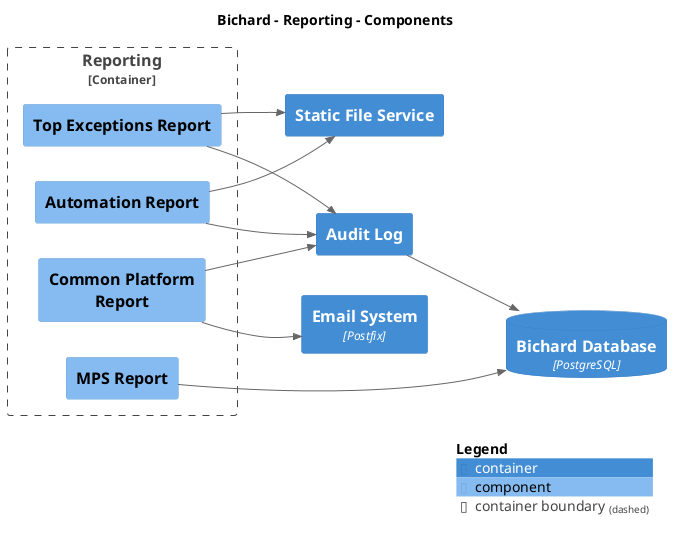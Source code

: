 @startuml
set separator none
title Bichard - Reporting - Components

left to right direction

!include <C4/C4>
!include <C4/C4_Context>
!include <C4/C4_Container>
!include <C4/C4_Component>

ContainerDb(Bichard.BichardDatabase, "Bichard Database", $techn="PostgreSQL", $descr="", $tags="", $link="")
Container(Bichard.EmailSystem, "Email System", $techn="Postfix", $descr="", $tags="", $link="")
Container(Bichard.AuditLog, "Audit Log", $techn="", $descr="", $tags="", $link="")
Container(Bichard.StaticFileService, "Static File Service", $techn="", $descr="", $tags="", $link="")

Container_Boundary("Bichard.Reporting_boundary", "Reporting", $tags="") {
  Component(Bichard.Reporting.AutomationReport, "Automation Report", $techn="", $descr="", $tags="", $link="")
  Component(Bichard.Reporting.CommonPlatformReport, "Common Platform Report", $techn="", $descr="", $tags="", $link="")
  Component(Bichard.Reporting.MPSReport, "MPS Report", $techn="", $descr="", $tags="", $link="")
  Component(Bichard.Reporting.TopExceptionsReport, "Top Exceptions Report", $techn="", $descr="", $tags="", $link="")
}

Rel(Bichard.AuditLog, Bichard.BichardDatabase, "", $techn="", $tags="", $link="")
Rel(Bichard.Reporting.AutomationReport, Bichard.AuditLog, "", $techn="", $tags="", $link="")
Rel(Bichard.Reporting.CommonPlatformReport, Bichard.AuditLog, "", $techn="", $tags="", $link="")
Rel(Bichard.Reporting.AutomationReport, Bichard.StaticFileService, "", $techn="", $tags="", $link="")
Rel(Bichard.Reporting.TopExceptionsReport, Bichard.StaticFileService, "", $techn="", $tags="", $link="")
Rel(Bichard.Reporting.CommonPlatformReport, Bichard.EmailSystem, "", $techn="", $tags="", $link="")
Rel(Bichard.Reporting.MPSReport, Bichard.BichardDatabase, "", $techn="", $tags="", $link="")
Rel(Bichard.Reporting.TopExceptionsReport, Bichard.AuditLog, "", $techn="", $tags="", $link="")

SHOW_LEGEND(true)
@enduml